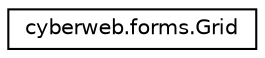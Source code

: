 digraph G
{
  edge [fontname="Helvetica",fontsize="10",labelfontname="Helvetica",labelfontsize="10"];
  node [fontname="Helvetica",fontsize="10",shape=record];
  rankdir="LR";
  Node1 [label="cyberweb.forms.Grid",height=0.2,width=0.4,color="black", fillcolor="white", style="filled",URL="$classcyberweb_1_1forms_1_1_grid.html"];
}
